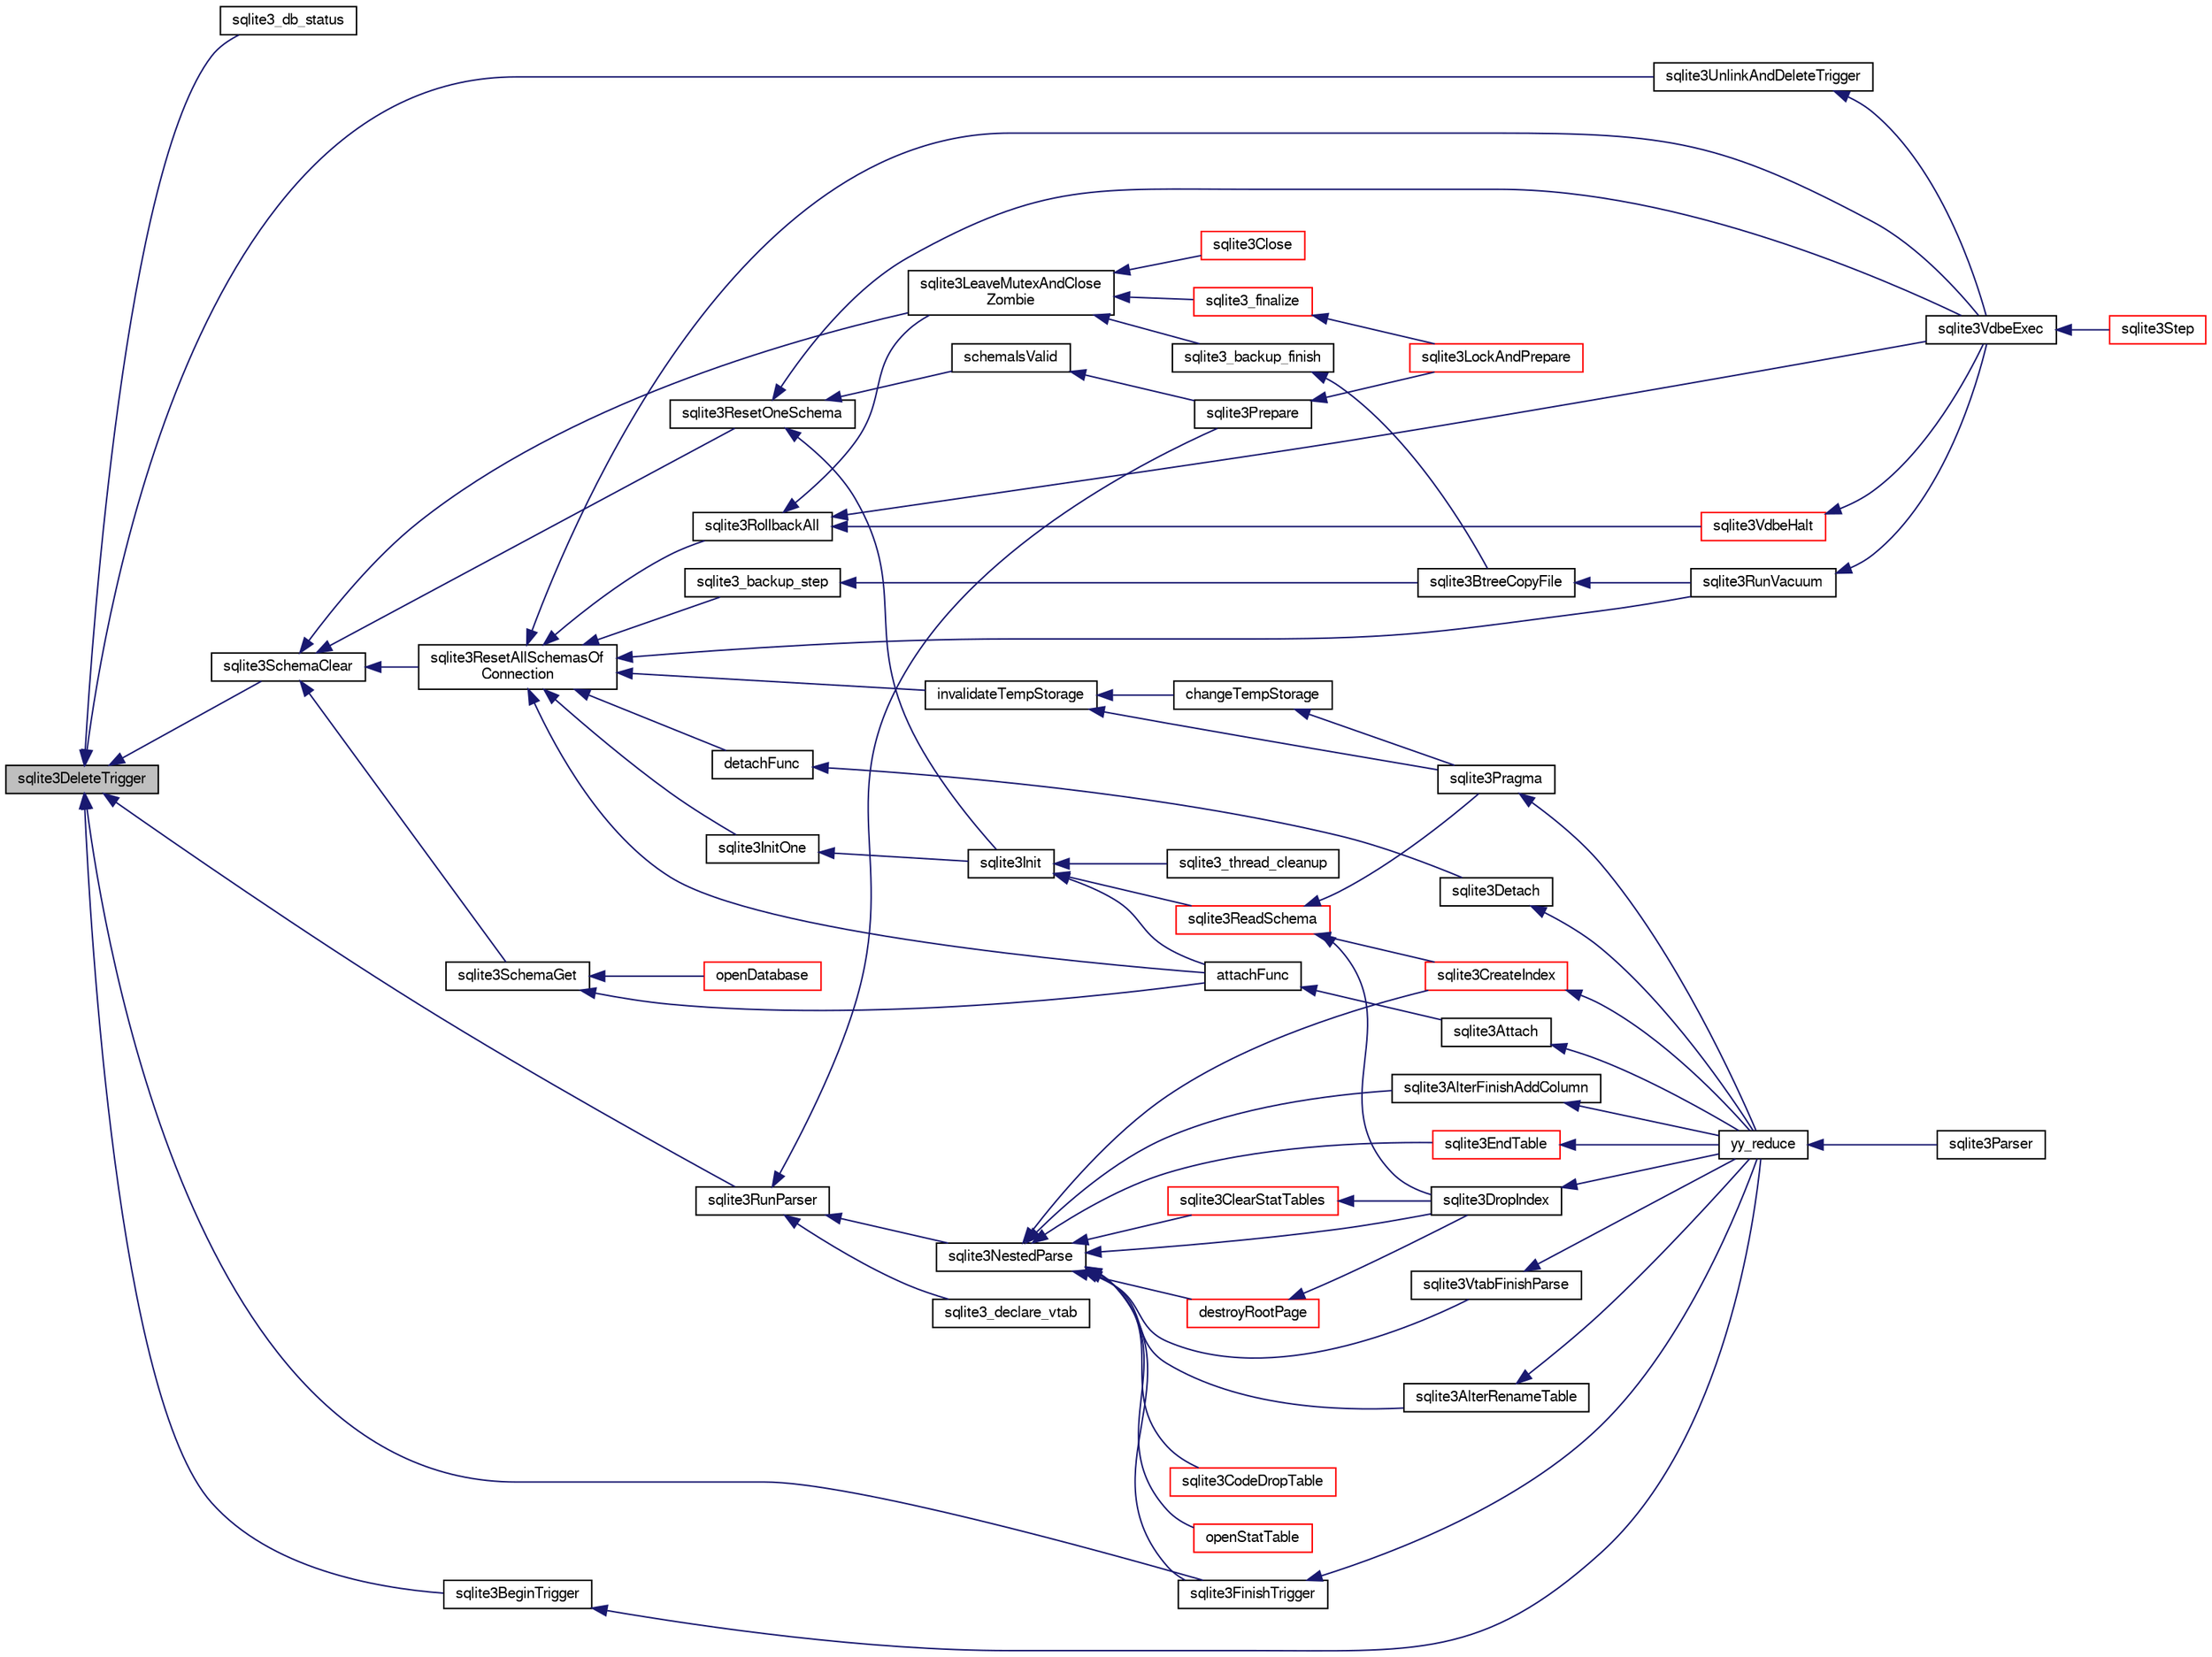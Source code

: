 digraph "sqlite3DeleteTrigger"
{
  edge [fontname="FreeSans",fontsize="10",labelfontname="FreeSans",labelfontsize="10"];
  node [fontname="FreeSans",fontsize="10",shape=record];
  rankdir="LR";
  Node499129 [label="sqlite3DeleteTrigger",height=0.2,width=0.4,color="black", fillcolor="grey75", style="filled", fontcolor="black"];
  Node499129 -> Node499130 [dir="back",color="midnightblue",fontsize="10",style="solid",fontname="FreeSans"];
  Node499130 [label="sqlite3_db_status",height=0.2,width=0.4,color="black", fillcolor="white", style="filled",URL="$sqlite3_8h.html#ab64e8333313ee2e44116842711818940"];
  Node499129 -> Node499131 [dir="back",color="midnightblue",fontsize="10",style="solid",fontname="FreeSans"];
  Node499131 [label="sqlite3SchemaClear",height=0.2,width=0.4,color="black", fillcolor="white", style="filled",URL="$sqlite3_8c.html#a927c603430267e42c56ab38ca221322a"];
  Node499131 -> Node499132 [dir="back",color="midnightblue",fontsize="10",style="solid",fontname="FreeSans"];
  Node499132 [label="sqlite3ResetOneSchema",height=0.2,width=0.4,color="black", fillcolor="white", style="filled",URL="$sqlite3_8c.html#aae32656cb46c5449ae7c53fc8aa27887"];
  Node499132 -> Node499133 [dir="back",color="midnightblue",fontsize="10",style="solid",fontname="FreeSans"];
  Node499133 [label="sqlite3VdbeExec",height=0.2,width=0.4,color="black", fillcolor="white", style="filled",URL="$sqlite3_8c.html#a8ce40a614bdc56719c4d642b1e4dfb21"];
  Node499133 -> Node499134 [dir="back",color="midnightblue",fontsize="10",style="solid",fontname="FreeSans"];
  Node499134 [label="sqlite3Step",height=0.2,width=0.4,color="red", fillcolor="white", style="filled",URL="$sqlite3_8c.html#a3f2872e873e2758a4beedad1d5113554"];
  Node499132 -> Node499160 [dir="back",color="midnightblue",fontsize="10",style="solid",fontname="FreeSans"];
  Node499160 [label="sqlite3Init",height=0.2,width=0.4,color="black", fillcolor="white", style="filled",URL="$sqlite3_8c.html#aed74e3dc765631a833f522f425ff5a48"];
  Node499160 -> Node499161 [dir="back",color="midnightblue",fontsize="10",style="solid",fontname="FreeSans"];
  Node499161 [label="attachFunc",height=0.2,width=0.4,color="black", fillcolor="white", style="filled",URL="$sqlite3_8c.html#a69cb751a7da501b9a0aa37e0d7c3eaf7"];
  Node499161 -> Node499162 [dir="back",color="midnightblue",fontsize="10",style="solid",fontname="FreeSans"];
  Node499162 [label="sqlite3Attach",height=0.2,width=0.4,color="black", fillcolor="white", style="filled",URL="$sqlite3_8c.html#ae0907fe0b43cc1b4c7e6a16213e8546f"];
  Node499162 -> Node499163 [dir="back",color="midnightblue",fontsize="10",style="solid",fontname="FreeSans"];
  Node499163 [label="yy_reduce",height=0.2,width=0.4,color="black", fillcolor="white", style="filled",URL="$sqlite3_8c.html#a7c419a9b25711c666a9a2449ef377f14"];
  Node499163 -> Node499164 [dir="back",color="midnightblue",fontsize="10",style="solid",fontname="FreeSans"];
  Node499164 [label="sqlite3Parser",height=0.2,width=0.4,color="black", fillcolor="white", style="filled",URL="$sqlite3_8c.html#a0327d71a5fabe0b6a343d78a2602e72a"];
  Node499160 -> Node499165 [dir="back",color="midnightblue",fontsize="10",style="solid",fontname="FreeSans"];
  Node499165 [label="sqlite3ReadSchema",height=0.2,width=0.4,color="red", fillcolor="white", style="filled",URL="$sqlite3_8c.html#ac41a97f30334f7d35b2b5713097eca90"];
  Node499165 -> Node499172 [dir="back",color="midnightblue",fontsize="10",style="solid",fontname="FreeSans"];
  Node499172 [label="sqlite3CreateIndex",height=0.2,width=0.4,color="red", fillcolor="white", style="filled",URL="$sqlite3_8c.html#a8dbe5e590ab6c58a8c45f34f7c81e825"];
  Node499172 -> Node499163 [dir="back",color="midnightblue",fontsize="10",style="solid",fontname="FreeSans"];
  Node499165 -> Node499257 [dir="back",color="midnightblue",fontsize="10",style="solid",fontname="FreeSans"];
  Node499257 [label="sqlite3DropIndex",height=0.2,width=0.4,color="black", fillcolor="white", style="filled",URL="$sqlite3_8c.html#a3ffd2536f34a0cf6d427710b06b71e83"];
  Node499257 -> Node499163 [dir="back",color="midnightblue",fontsize="10",style="solid",fontname="FreeSans"];
  Node499165 -> Node499211 [dir="back",color="midnightblue",fontsize="10",style="solid",fontname="FreeSans"];
  Node499211 [label="sqlite3Pragma",height=0.2,width=0.4,color="black", fillcolor="white", style="filled",URL="$sqlite3_8c.html#a111391370f58f8e6a6eca51fd34d62ed"];
  Node499211 -> Node499163 [dir="back",color="midnightblue",fontsize="10",style="solid",fontname="FreeSans"];
  Node499160 -> Node499259 [dir="back",color="midnightblue",fontsize="10",style="solid",fontname="FreeSans"];
  Node499259 [label="sqlite3_thread_cleanup",height=0.2,width=0.4,color="black", fillcolor="white", style="filled",URL="$sqlite3_8h.html#a34980c829db84f02e1a1599063469f06"];
  Node499132 -> Node499359 [dir="back",color="midnightblue",fontsize="10",style="solid",fontname="FreeSans"];
  Node499359 [label="schemaIsValid",height=0.2,width=0.4,color="black", fillcolor="white", style="filled",URL="$sqlite3_8c.html#a7c466fe28e7ca6f46b8bf72c46d9738d"];
  Node499359 -> Node499311 [dir="back",color="midnightblue",fontsize="10",style="solid",fontname="FreeSans"];
  Node499311 [label="sqlite3Prepare",height=0.2,width=0.4,color="black", fillcolor="white", style="filled",URL="$sqlite3_8c.html#acb25890858d0bf4b12eb7aae569f0c7b"];
  Node499311 -> Node499312 [dir="back",color="midnightblue",fontsize="10",style="solid",fontname="FreeSans"];
  Node499312 [label="sqlite3LockAndPrepare",height=0.2,width=0.4,color="red", fillcolor="white", style="filled",URL="$sqlite3_8c.html#a5db1ec5589aa2b02c6d979211a8789bd"];
  Node499131 -> Node499360 [dir="back",color="midnightblue",fontsize="10",style="solid",fontname="FreeSans"];
  Node499360 [label="sqlite3ResetAllSchemasOf\lConnection",height=0.2,width=0.4,color="black", fillcolor="white", style="filled",URL="$sqlite3_8c.html#a2fc0d7e9d7e688a2a81ea4775dd12e33"];
  Node499360 -> Node499361 [dir="back",color="midnightblue",fontsize="10",style="solid",fontname="FreeSans"];
  Node499361 [label="sqlite3_backup_step",height=0.2,width=0.4,color="black", fillcolor="white", style="filled",URL="$sqlite3_8h.html#a1699b75e98d082eebc465a9e64c35269"];
  Node499361 -> Node499362 [dir="back",color="midnightblue",fontsize="10",style="solid",fontname="FreeSans"];
  Node499362 [label="sqlite3BtreeCopyFile",height=0.2,width=0.4,color="black", fillcolor="white", style="filled",URL="$sqlite3_8c.html#a4d9e19a79f0d5c1dfcef0bd137ae83f9"];
  Node499362 -> Node499318 [dir="back",color="midnightblue",fontsize="10",style="solid",fontname="FreeSans"];
  Node499318 [label="sqlite3RunVacuum",height=0.2,width=0.4,color="black", fillcolor="white", style="filled",URL="$sqlite3_8c.html#a5e83ddc7b3e7e8e79ad5d1fc92de1d2f"];
  Node499318 -> Node499133 [dir="back",color="midnightblue",fontsize="10",style="solid",fontname="FreeSans"];
  Node499360 -> Node499133 [dir="back",color="midnightblue",fontsize="10",style="solid",fontname="FreeSans"];
  Node499360 -> Node499161 [dir="back",color="midnightblue",fontsize="10",style="solid",fontname="FreeSans"];
  Node499360 -> Node499363 [dir="back",color="midnightblue",fontsize="10",style="solid",fontname="FreeSans"];
  Node499363 [label="detachFunc",height=0.2,width=0.4,color="black", fillcolor="white", style="filled",URL="$sqlite3_8c.html#a2b3dd04cb87abd088926ab0082a60b77"];
  Node499363 -> Node499205 [dir="back",color="midnightblue",fontsize="10",style="solid",fontname="FreeSans"];
  Node499205 [label="sqlite3Detach",height=0.2,width=0.4,color="black", fillcolor="white", style="filled",URL="$sqlite3_8c.html#ab1a5a0b01c7560aef5e0b8603a68747d"];
  Node499205 -> Node499163 [dir="back",color="midnightblue",fontsize="10",style="solid",fontname="FreeSans"];
  Node499360 -> Node499364 [dir="back",color="midnightblue",fontsize="10",style="solid",fontname="FreeSans"];
  Node499364 [label="invalidateTempStorage",height=0.2,width=0.4,color="black", fillcolor="white", style="filled",URL="$sqlite3_8c.html#a759777a1eb3c3e96a5af94932b39e69a"];
  Node499364 -> Node499365 [dir="back",color="midnightblue",fontsize="10",style="solid",fontname="FreeSans"];
  Node499365 [label="changeTempStorage",height=0.2,width=0.4,color="black", fillcolor="white", style="filled",URL="$sqlite3_8c.html#abd43abe0a0959a45c786b9865ed52904"];
  Node499365 -> Node499211 [dir="back",color="midnightblue",fontsize="10",style="solid",fontname="FreeSans"];
  Node499364 -> Node499211 [dir="back",color="midnightblue",fontsize="10",style="solid",fontname="FreeSans"];
  Node499360 -> Node499159 [dir="back",color="midnightblue",fontsize="10",style="solid",fontname="FreeSans"];
  Node499159 [label="sqlite3InitOne",height=0.2,width=0.4,color="black", fillcolor="white", style="filled",URL="$sqlite3_8c.html#ac4318b25df65269906b0379251fe9b85"];
  Node499159 -> Node499160 [dir="back",color="midnightblue",fontsize="10",style="solid",fontname="FreeSans"];
  Node499360 -> Node499318 [dir="back",color="midnightblue",fontsize="10",style="solid",fontname="FreeSans"];
  Node499360 -> Node499366 [dir="back",color="midnightblue",fontsize="10",style="solid",fontname="FreeSans"];
  Node499366 [label="sqlite3RollbackAll",height=0.2,width=0.4,color="black", fillcolor="white", style="filled",URL="$sqlite3_8c.html#ad902dd388d73208539f557962e3fe6bb"];
  Node499366 -> Node499367 [dir="back",color="midnightblue",fontsize="10",style="solid",fontname="FreeSans"];
  Node499367 [label="sqlite3VdbeHalt",height=0.2,width=0.4,color="red", fillcolor="white", style="filled",URL="$sqlite3_8c.html#a8d1d99703d999190fbc35ecc981cb709"];
  Node499367 -> Node499133 [dir="back",color="midnightblue",fontsize="10",style="solid",fontname="FreeSans"];
  Node499366 -> Node499133 [dir="back",color="midnightblue",fontsize="10",style="solid",fontname="FreeSans"];
  Node499366 -> Node499377 [dir="back",color="midnightblue",fontsize="10",style="solid",fontname="FreeSans"];
  Node499377 [label="sqlite3LeaveMutexAndClose\lZombie",height=0.2,width=0.4,color="black", fillcolor="white", style="filled",URL="$sqlite3_8c.html#afe3a37c29dcb0fe9fc15fe07a3976f59"];
  Node499377 -> Node499378 [dir="back",color="midnightblue",fontsize="10",style="solid",fontname="FreeSans"];
  Node499378 [label="sqlite3_backup_finish",height=0.2,width=0.4,color="black", fillcolor="white", style="filled",URL="$sqlite3_8h.html#a176857dd58d99be53b6d7305533e0048"];
  Node499378 -> Node499362 [dir="back",color="midnightblue",fontsize="10",style="solid",fontname="FreeSans"];
  Node499377 -> Node499370 [dir="back",color="midnightblue",fontsize="10",style="solid",fontname="FreeSans"];
  Node499370 [label="sqlite3_finalize",height=0.2,width=0.4,color="red", fillcolor="white", style="filled",URL="$sqlite3_8h.html#a801195c0f771d40bb4be1e40f3b88945"];
  Node499370 -> Node499312 [dir="back",color="midnightblue",fontsize="10",style="solid",fontname="FreeSans"];
  Node499377 -> Node499379 [dir="back",color="midnightblue",fontsize="10",style="solid",fontname="FreeSans"];
  Node499379 [label="sqlite3Close",height=0.2,width=0.4,color="red", fillcolor="white", style="filled",URL="$sqlite3_8c.html#aa9f2e73837bba8d721dbde0964ffce11"];
  Node499131 -> Node499388 [dir="back",color="midnightblue",fontsize="10",style="solid",fontname="FreeSans"];
  Node499388 [label="sqlite3SchemaGet",height=0.2,width=0.4,color="black", fillcolor="white", style="filled",URL="$sqlite3_8c.html#aea657029436ec374cbd09f8cc2747169"];
  Node499388 -> Node499161 [dir="back",color="midnightblue",fontsize="10",style="solid",fontname="FreeSans"];
  Node499388 -> Node499383 [dir="back",color="midnightblue",fontsize="10",style="solid",fontname="FreeSans"];
  Node499383 [label="openDatabase",height=0.2,width=0.4,color="red", fillcolor="white", style="filled",URL="$sqlite3_8c.html#a6a9c3bc3a64234e863413f41db473758"];
  Node499131 -> Node499377 [dir="back",color="midnightblue",fontsize="10",style="solid",fontname="FreeSans"];
  Node499129 -> Node499191 [dir="back",color="midnightblue",fontsize="10",style="solid",fontname="FreeSans"];
  Node499191 [label="sqlite3BeginTrigger",height=0.2,width=0.4,color="black", fillcolor="white", style="filled",URL="$sqlite3_8c.html#ac20a731dbd52edec68a09962c7f39a4c"];
  Node499191 -> Node499163 [dir="back",color="midnightblue",fontsize="10",style="solid",fontname="FreeSans"];
  Node499129 -> Node499309 [dir="back",color="midnightblue",fontsize="10",style="solid",fontname="FreeSans"];
  Node499309 [label="sqlite3FinishTrigger",height=0.2,width=0.4,color="black", fillcolor="white", style="filled",URL="$sqlite3_8c.html#a15231afa0ac739363aee4cdb88380886"];
  Node499309 -> Node499163 [dir="back",color="midnightblue",fontsize="10",style="solid",fontname="FreeSans"];
  Node499129 -> Node499389 [dir="back",color="midnightblue",fontsize="10",style="solid",fontname="FreeSans"];
  Node499389 [label="sqlite3UnlinkAndDeleteTrigger",height=0.2,width=0.4,color="black", fillcolor="white", style="filled",URL="$sqlite3_8c.html#aa779646f1e1667b589b01dd8b494a53c"];
  Node499389 -> Node499133 [dir="back",color="midnightblue",fontsize="10",style="solid",fontname="FreeSans"];
  Node499129 -> Node499299 [dir="back",color="midnightblue",fontsize="10",style="solid",fontname="FreeSans"];
  Node499299 [label="sqlite3RunParser",height=0.2,width=0.4,color="black", fillcolor="white", style="filled",URL="$sqlite3_8c.html#a174f16a9adcc64bf971bae4a5ffa3488"];
  Node499299 -> Node499300 [dir="back",color="midnightblue",fontsize="10",style="solid",fontname="FreeSans"];
  Node499300 [label="sqlite3NestedParse",height=0.2,width=0.4,color="black", fillcolor="white", style="filled",URL="$sqlite3_8c.html#ae78bd6187a28892732af5428ec15b03f"];
  Node499300 -> Node499169 [dir="back",color="midnightblue",fontsize="10",style="solid",fontname="FreeSans"];
  Node499169 [label="sqlite3AlterRenameTable",height=0.2,width=0.4,color="black", fillcolor="white", style="filled",URL="$sqlite3_8c.html#aa5cfdb507ff74e559f2efb0318c96d2c"];
  Node499169 -> Node499163 [dir="back",color="midnightblue",fontsize="10",style="solid",fontname="FreeSans"];
  Node499300 -> Node499301 [dir="back",color="midnightblue",fontsize="10",style="solid",fontname="FreeSans"];
  Node499301 [label="sqlite3AlterFinishAddColumn",height=0.2,width=0.4,color="black", fillcolor="white", style="filled",URL="$sqlite3_8c.html#a392e1e5be904b01216faae16a77c2c31"];
  Node499301 -> Node499163 [dir="back",color="midnightblue",fontsize="10",style="solid",fontname="FreeSans"];
  Node499300 -> Node499302 [dir="back",color="midnightblue",fontsize="10",style="solid",fontname="FreeSans"];
  Node499302 [label="openStatTable",height=0.2,width=0.4,color="red", fillcolor="white", style="filled",URL="$sqlite3_8c.html#aea3da21ca87050c11c23e01f578cc5dc"];
  Node499300 -> Node499175 [dir="back",color="midnightblue",fontsize="10",style="solid",fontname="FreeSans"];
  Node499175 [label="sqlite3EndTable",height=0.2,width=0.4,color="red", fillcolor="white", style="filled",URL="$sqlite3_8c.html#a7b5f2c66c0f0b6f819d970ca389768b0"];
  Node499175 -> Node499163 [dir="back",color="midnightblue",fontsize="10",style="solid",fontname="FreeSans"];
  Node499300 -> Node499305 [dir="back",color="midnightblue",fontsize="10",style="solid",fontname="FreeSans"];
  Node499305 [label="destroyRootPage",height=0.2,width=0.4,color="red", fillcolor="white", style="filled",URL="$sqlite3_8c.html#a117f2ef54e18f018369a4da17d1a0881"];
  Node499305 -> Node499257 [dir="back",color="midnightblue",fontsize="10",style="solid",fontname="FreeSans"];
  Node499300 -> Node499308 [dir="back",color="midnightblue",fontsize="10",style="solid",fontname="FreeSans"];
  Node499308 [label="sqlite3ClearStatTables",height=0.2,width=0.4,color="red", fillcolor="white", style="filled",URL="$sqlite3_8c.html#a3a6659fbbc07f5bd5d327d88e6660702"];
  Node499308 -> Node499257 [dir="back",color="midnightblue",fontsize="10",style="solid",fontname="FreeSans"];
  Node499300 -> Node499307 [dir="back",color="midnightblue",fontsize="10",style="solid",fontname="FreeSans"];
  Node499307 [label="sqlite3CodeDropTable",height=0.2,width=0.4,color="red", fillcolor="white", style="filled",URL="$sqlite3_8c.html#aaf9a8d65346dc15bfcd60bc48e885f46"];
  Node499300 -> Node499172 [dir="back",color="midnightblue",fontsize="10",style="solid",fontname="FreeSans"];
  Node499300 -> Node499257 [dir="back",color="midnightblue",fontsize="10",style="solid",fontname="FreeSans"];
  Node499300 -> Node499309 [dir="back",color="midnightblue",fontsize="10",style="solid",fontname="FreeSans"];
  Node499300 -> Node499310 [dir="back",color="midnightblue",fontsize="10",style="solid",fontname="FreeSans"];
  Node499310 [label="sqlite3VtabFinishParse",height=0.2,width=0.4,color="black", fillcolor="white", style="filled",URL="$sqlite3_8c.html#a31979f7a03df3cc53c4189dd1f3ea24c"];
  Node499310 -> Node499163 [dir="back",color="midnightblue",fontsize="10",style="solid",fontname="FreeSans"];
  Node499299 -> Node499311 [dir="back",color="midnightblue",fontsize="10",style="solid",fontname="FreeSans"];
  Node499299 -> Node499330 [dir="back",color="midnightblue",fontsize="10",style="solid",fontname="FreeSans"];
  Node499330 [label="sqlite3_declare_vtab",height=0.2,width=0.4,color="black", fillcolor="white", style="filled",URL="$sqlite3_8h.html#a65393c41da76ae1470a7c7f4b4aca600"];
}
